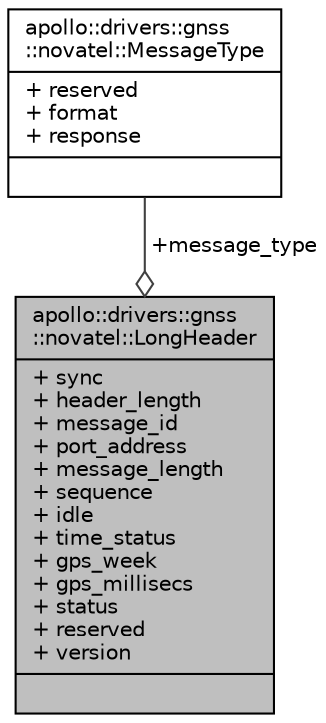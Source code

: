 digraph "apollo::drivers::gnss::novatel::LongHeader"
{
  edge [fontname="Helvetica",fontsize="10",labelfontname="Helvetica",labelfontsize="10"];
  node [fontname="Helvetica",fontsize="10",shape=record];
  Node1 [label="{apollo::drivers::gnss\l::novatel::LongHeader\n|+ sync\l+ header_length\l+ message_id\l+ port_address\l+ message_length\l+ sequence\l+ idle\l+ time_status\l+ gps_week\l+ gps_millisecs\l+ status\l+ reserved\l+ version\l|}",height=0.2,width=0.4,color="black", fillcolor="grey75", style="filled" fontcolor="black"];
  Node2 -> Node1 [color="grey25",fontsize="10",style="solid",label=" +message_type" ,arrowhead="odiamond",fontname="Helvetica"];
  Node2 [label="{apollo::drivers::gnss\l::novatel::MessageType\n|+ reserved\l+ format\l+ response\l|}",height=0.2,width=0.4,color="black", fillcolor="white", style="filled",URL="$structapollo_1_1drivers_1_1gnss_1_1novatel_1_1MessageType.html"];
}

